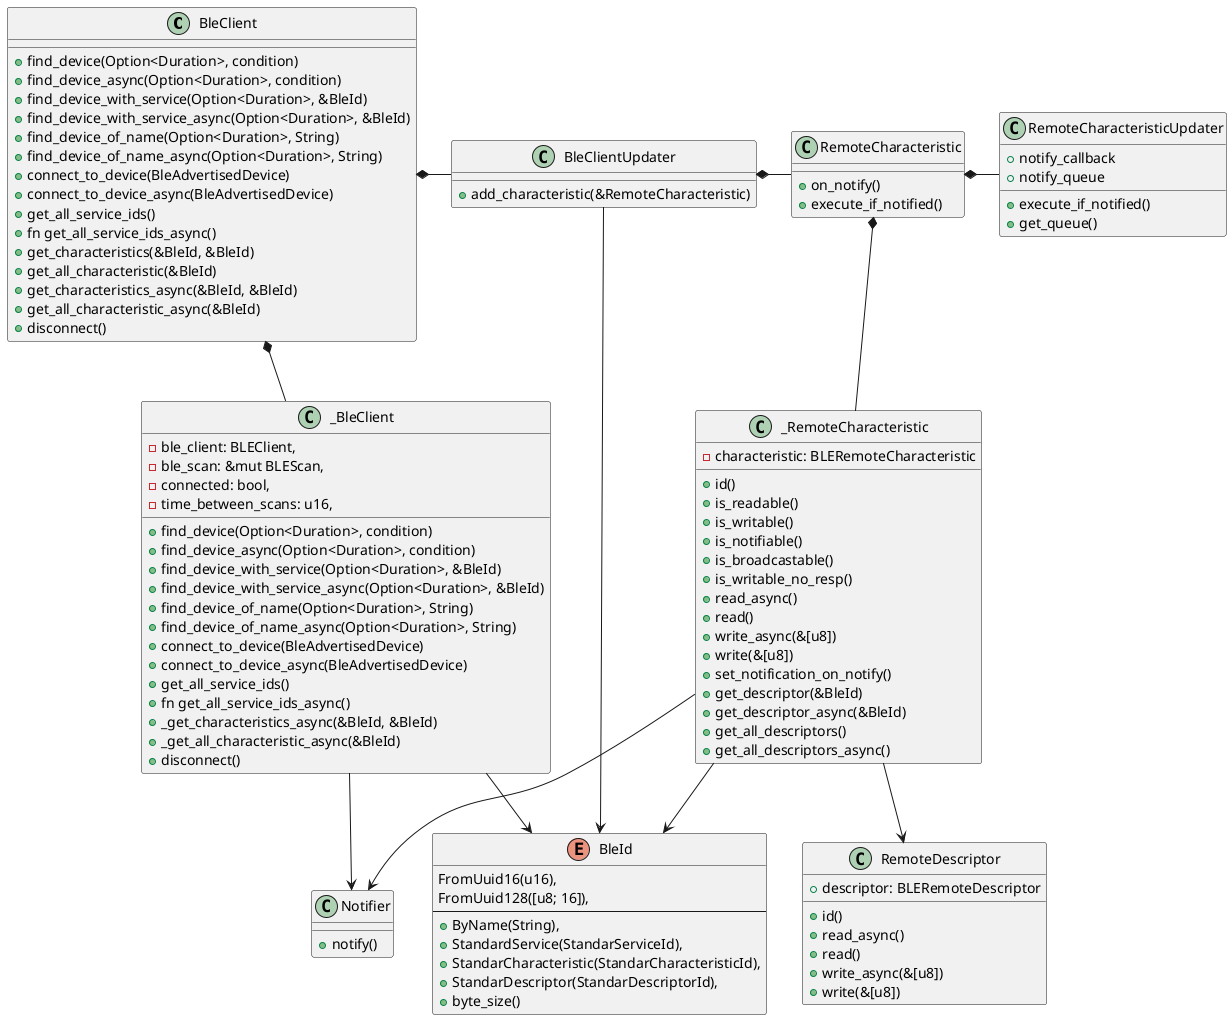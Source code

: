@startuml Ble client

class BleClient {
    + find_device(Option<Duration>, condition)
    + find_device_async(Option<Duration>, condition)
    + find_device_with_service(Option<Duration>, &BleId)
    + find_device_with_service_async(Option<Duration>, &BleId)
    + find_device_of_name(Option<Duration>, String)
    + find_device_of_name_async(Option<Duration>, String)
    + connect_to_device(BleAdvertisedDevice)
    + connect_to_device_async(BleAdvertisedDevice)
    + get_all_service_ids()
    + fn get_all_service_ids_async()
    + get_characteristics(&BleId, &BleId)
    + get_all_characteristic(&BleId)
    + get_characteristics_async(&BleId, &BleId)
    + get_all_characteristic_async(&BleId)
    + disconnect()
}

class _BleClient{
    - ble_client: BLEClient,
    - ble_scan: &mut BLEScan,
    - connected: bool,
    - time_between_scans: u16,
    + find_device(Option<Duration>, condition)
    + find_device_async(Option<Duration>, condition)
    + find_device_with_service(Option<Duration>, &BleId)
    + find_device_with_service_async(Option<Duration>, &BleId)
    + find_device_of_name(Option<Duration>, String)
    + find_device_of_name_async(Option<Duration>, String)
    + connect_to_device(BleAdvertisedDevice)
    + connect_to_device_async(BleAdvertisedDevice)
    + get_all_service_ids()
    + fn get_all_service_ids_async()
    + _get_characteristics_async(&BleId, &BleId)
    + _get_all_characteristic_async(&BleId)
    + disconnect()
}

class BleClientUpdater{
    + add_characteristic(&RemoteCharacteristic)
    
}


class RemoteCharacteristic{
    + on_notify()
    + execute_if_notified()
}

class _RemoteCharacteristic{
    - characteristic: BLERemoteCharacteristic
    + id()
    + is_readable()
    + is_writable()
    + is_notifiable()
    + is_broadcastable()
    + is_writable_no_resp()
    + read_async()
    + read()
    + write_async(&[u8])
    + write(&[u8])
    + set_notification_on_notify()
    + get_descriptor(&BleId)
    + get_descriptor_async(&BleId)
    + get_all_descriptors()
    + get_all_descriptors_async()
}

class Notifier{
    + notify()
}

class RemoteCharacteristicUpdater{
    + notify_callback
    + notify_queue
    + execute_if_notified()
    + get_queue()
}

class RemoteDescriptor{
    + descriptor: BLERemoteDescriptor
    + id()
    + read_async()
    + read()
    + write_async(&[u8])
    + write(&[u8])
}

enum BleId {
    FromUuid16(u16),
    FromUuid128([u8; 16]),
    --
    + ByName(String),
    + StandardService(StandarServiceId),
    + StandarCharacteristic(StandarCharacteristicId),
    + StandarDescriptor(StandarDescriptorId),
    + byte_size()
}

BleClient *-- _BleClient 
BleClient *- BleClientUpdater
BleClientUpdater *- RemoteCharacteristic
BleClientUpdater -> BleId 
RemoteCharacteristic *- RemoteCharacteristicUpdater
RemoteCharacteristic *-- _RemoteCharacteristic
_RemoteCharacteristic -down-> Notifier
_RemoteCharacteristic -down-> RemoteDescriptor
_RemoteCharacteristic --> BleId
_BleClient --> Notifier
_BleClient --> BleId
@enduml